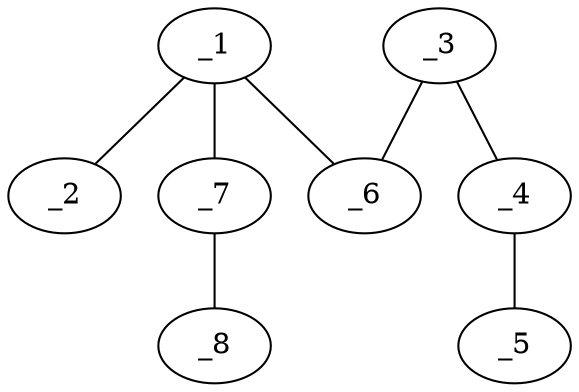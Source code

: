 graph molid682811 {
	_1	 [charge=0,
		chem=1,
		symbol="C  ",
		x="3.7321",
		y="0.25"];
	_2	 [charge=0,
		chem=2,
		symbol="O  ",
		x="3.7321",
		y="-0.75"];
	_1 -- _2	 [valence=2];
	_6	 [charge=0,
		chem=4,
		symbol="N  ",
		x="4.5981",
		y="0.75"];
	_1 -- _6	 [valence=1];
	_7	 [charge=0,
		chem=4,
		symbol="N  ",
		x="2.866",
		y="0.75"];
	_1 -- _7	 [valence=1];
	_3	 [charge=0,
		chem=1,
		symbol="C  ",
		x="5.4641",
		y="0.25"];
	_4	 [charge=0,
		chem=1,
		symbol="C  ",
		x="6.3301",
		y="0.75"];
	_3 -- _4	 [valence=1];
	_3 -- _6	 [valence=1];
	_5	 [charge=0,
		chem=7,
		symbol="Cl ",
		x="7.1962",
		y="0.25"];
	_4 -- _5	 [valence=1];
	_8	 [charge=0,
		chem=2,
		symbol="O  ",
		x=2,
		y="0.25"];
	_7 -- _8	 [valence=1];
}
